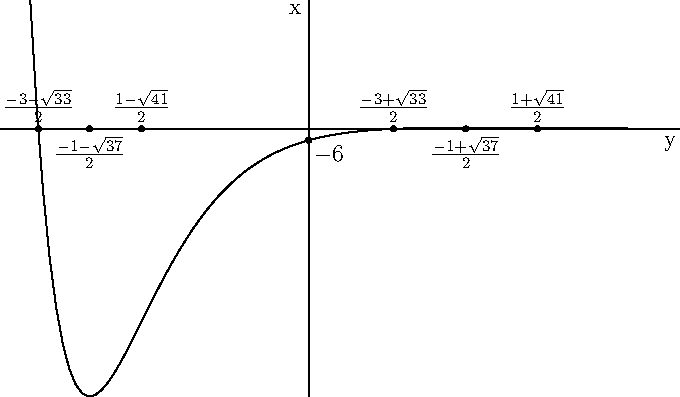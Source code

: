 import graph;
size(12cm,7cm,IgnoreAspect);
yaxis("x");
xaxis("y");
real f(real x) {return exp(-1*x)*(x^2+3x-6);}
draw(graph(f,-4.5,6));
dot("$\frac{-3+\sqrt{33}}{2}$",(1.37,0),N);
dot("$\frac{-3-\sqrt{33}}{2}$",(-4.37,0),N);
dot("$-6$",(0,-6),SE);
dot("$\frac{-1+\sqrt{37}}{2}$",(2.54,0),S);
dot("$\frac{-1-\sqrt{37}}{2}$",(-3.54,0),S);
dot("$\frac{1+\sqrt{41}}{2}$",(3.7,0),N);
dot("$\frac{1-\sqrt{41}}{2}$",(-2.7,0),N);

